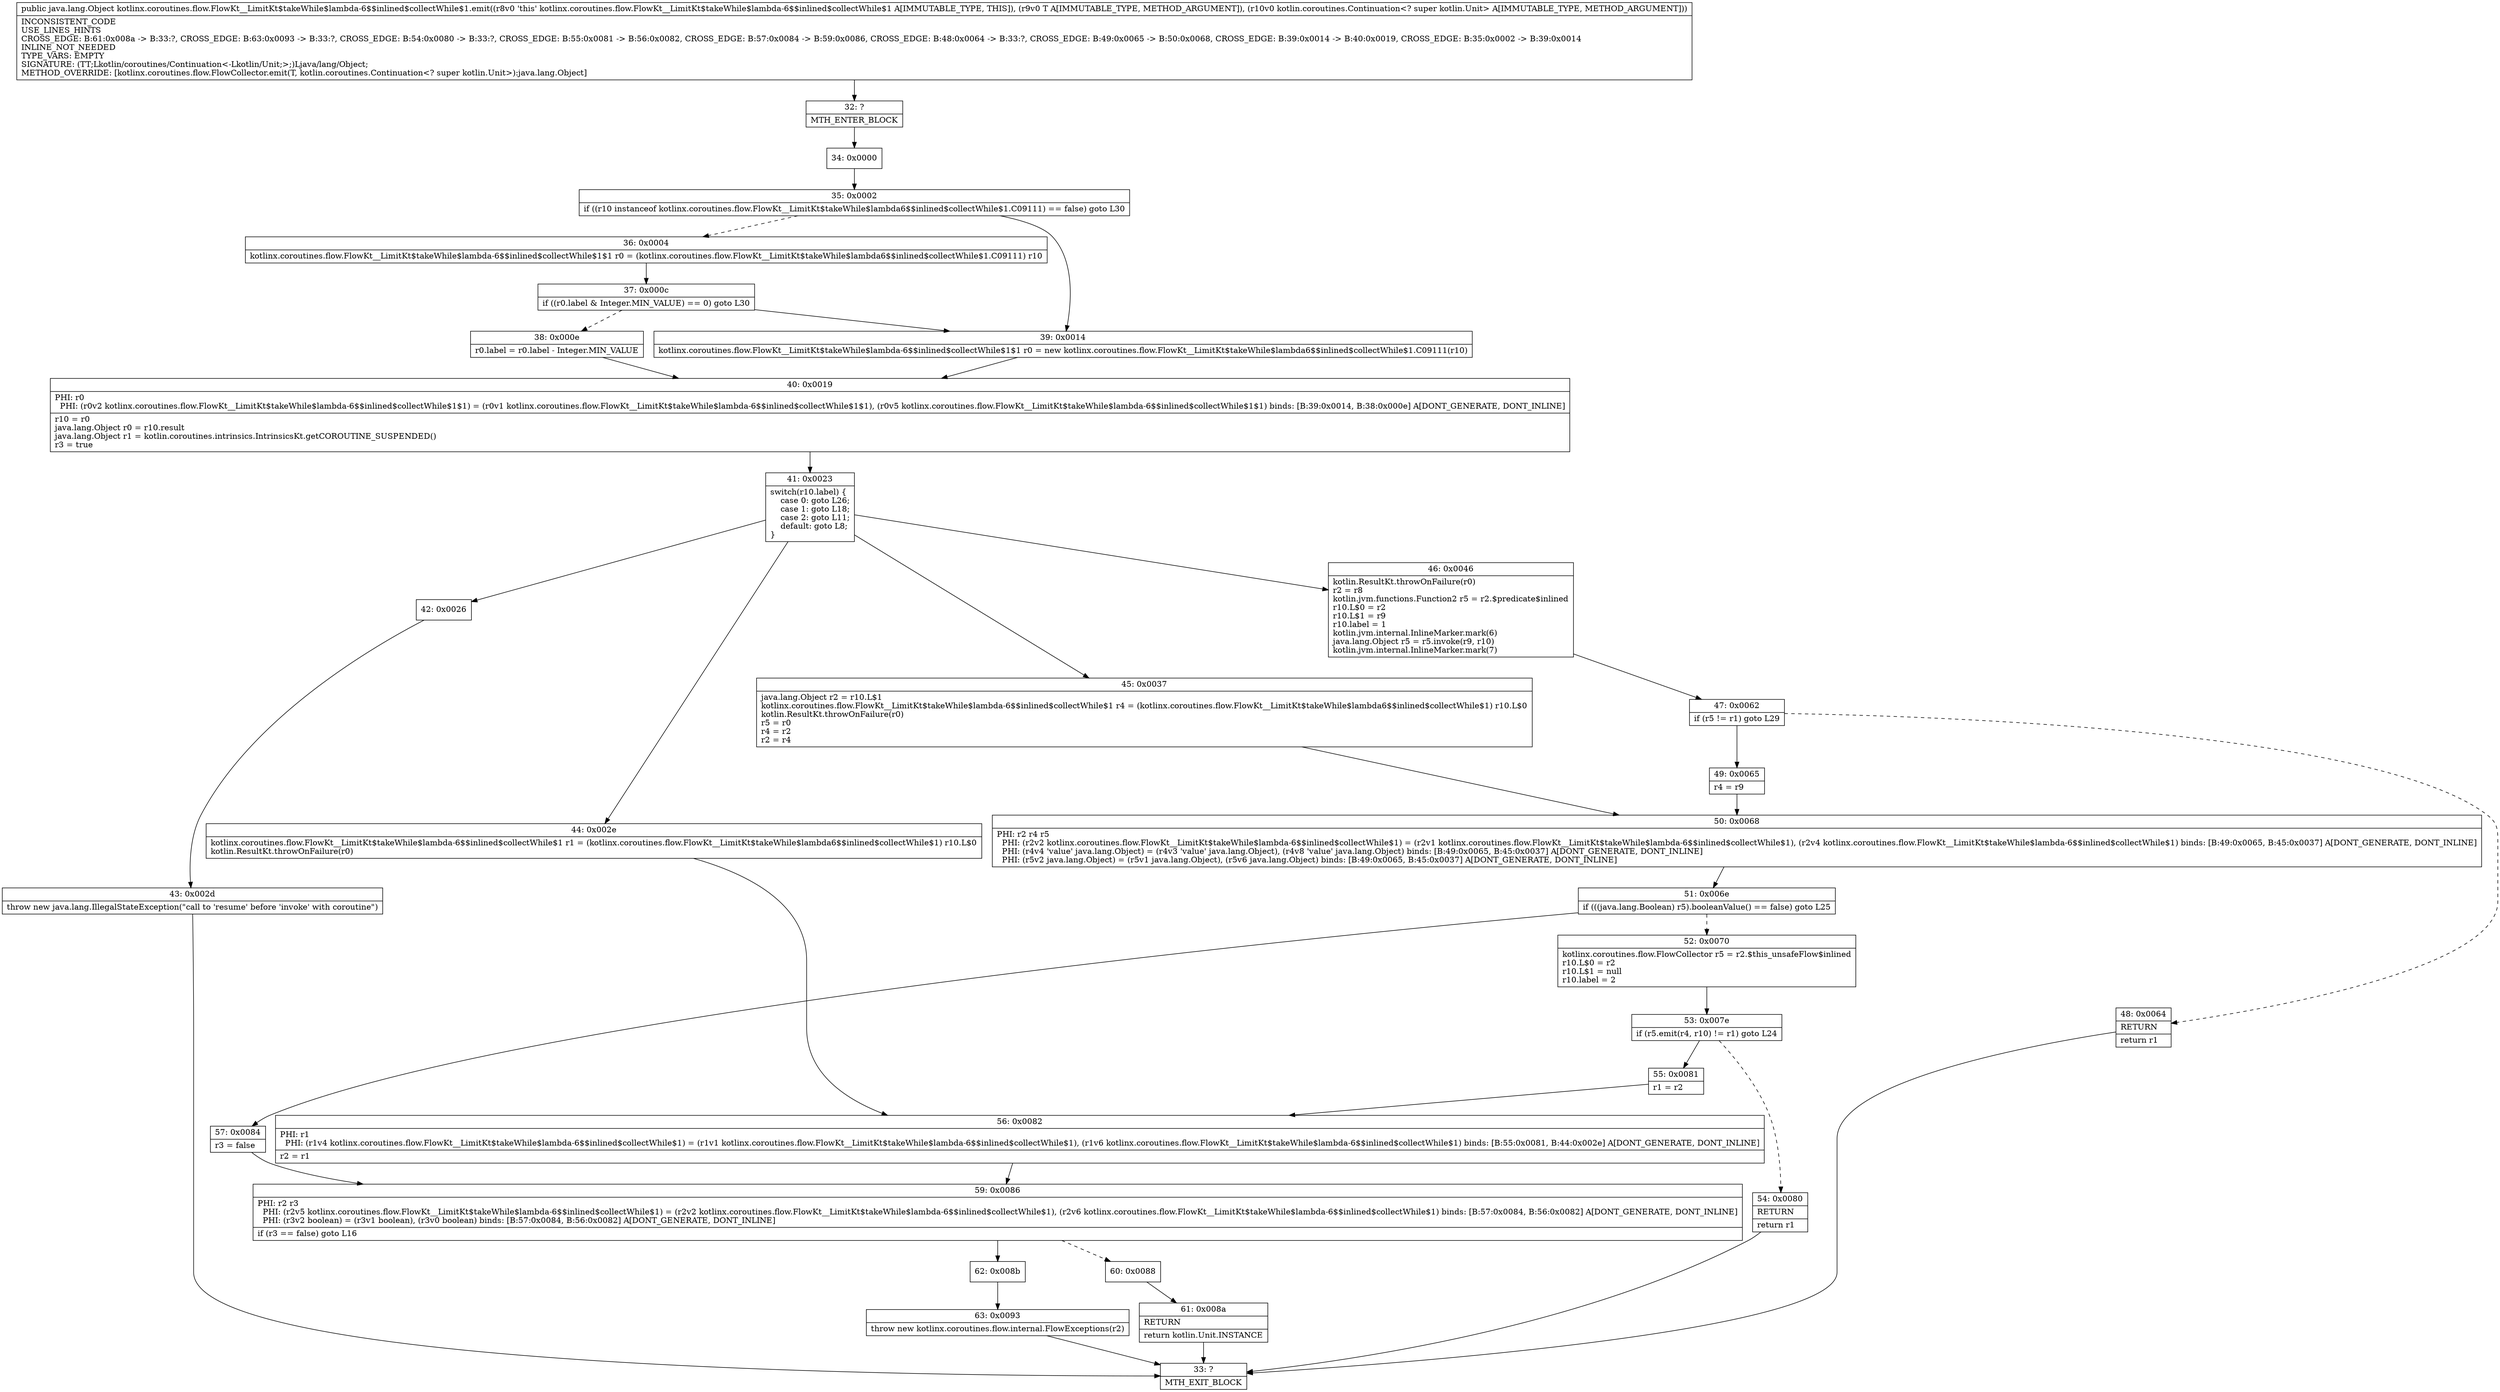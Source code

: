 digraph "CFG forkotlinx.coroutines.flow.FlowKt__LimitKt$takeWhile$lambda\-6$$inlined$collectWhile$1.emit(Ljava\/lang\/Object;Lkotlin\/coroutines\/Continuation;)Ljava\/lang\/Object;" {
Node_32 [shape=record,label="{32\:\ ?|MTH_ENTER_BLOCK\l}"];
Node_34 [shape=record,label="{34\:\ 0x0000}"];
Node_35 [shape=record,label="{35\:\ 0x0002|if ((r10 instanceof kotlinx.coroutines.flow.FlowKt__LimitKt$takeWhile$lambda6$$inlined$collectWhile$1.C09111) == false) goto L30\l}"];
Node_36 [shape=record,label="{36\:\ 0x0004|kotlinx.coroutines.flow.FlowKt__LimitKt$takeWhile$lambda\-6$$inlined$collectWhile$1$1 r0 = (kotlinx.coroutines.flow.FlowKt__LimitKt$takeWhile$lambda6$$inlined$collectWhile$1.C09111) r10\l}"];
Node_37 [shape=record,label="{37\:\ 0x000c|if ((r0.label & Integer.MIN_VALUE) == 0) goto L30\l}"];
Node_38 [shape=record,label="{38\:\ 0x000e|r0.label = r0.label \- Integer.MIN_VALUE\l}"];
Node_40 [shape=record,label="{40\:\ 0x0019|PHI: r0 \l  PHI: (r0v2 kotlinx.coroutines.flow.FlowKt__LimitKt$takeWhile$lambda\-6$$inlined$collectWhile$1$1) = (r0v1 kotlinx.coroutines.flow.FlowKt__LimitKt$takeWhile$lambda\-6$$inlined$collectWhile$1$1), (r0v5 kotlinx.coroutines.flow.FlowKt__LimitKt$takeWhile$lambda\-6$$inlined$collectWhile$1$1) binds: [B:39:0x0014, B:38:0x000e] A[DONT_GENERATE, DONT_INLINE]\l|r10 = r0\ljava.lang.Object r0 = r10.result\ljava.lang.Object r1 = kotlin.coroutines.intrinsics.IntrinsicsKt.getCOROUTINE_SUSPENDED()\lr3 = true\l}"];
Node_41 [shape=record,label="{41\:\ 0x0023|switch(r10.label) \{\l    case 0: goto L26;\l    case 1: goto L18;\l    case 2: goto L11;\l    default: goto L8;\l\}\l}"];
Node_42 [shape=record,label="{42\:\ 0x0026}"];
Node_43 [shape=record,label="{43\:\ 0x002d|throw new java.lang.IllegalStateException(\"call to 'resume' before 'invoke' with coroutine\")\l}"];
Node_33 [shape=record,label="{33\:\ ?|MTH_EXIT_BLOCK\l}"];
Node_44 [shape=record,label="{44\:\ 0x002e|kotlinx.coroutines.flow.FlowKt__LimitKt$takeWhile$lambda\-6$$inlined$collectWhile$1 r1 = (kotlinx.coroutines.flow.FlowKt__LimitKt$takeWhile$lambda6$$inlined$collectWhile$1) r10.L$0\lkotlin.ResultKt.throwOnFailure(r0)\l}"];
Node_56 [shape=record,label="{56\:\ 0x0082|PHI: r1 \l  PHI: (r1v4 kotlinx.coroutines.flow.FlowKt__LimitKt$takeWhile$lambda\-6$$inlined$collectWhile$1) = (r1v1 kotlinx.coroutines.flow.FlowKt__LimitKt$takeWhile$lambda\-6$$inlined$collectWhile$1), (r1v6 kotlinx.coroutines.flow.FlowKt__LimitKt$takeWhile$lambda\-6$$inlined$collectWhile$1) binds: [B:55:0x0081, B:44:0x002e] A[DONT_GENERATE, DONT_INLINE]\l|r2 = r1\l}"];
Node_59 [shape=record,label="{59\:\ 0x0086|PHI: r2 r3 \l  PHI: (r2v5 kotlinx.coroutines.flow.FlowKt__LimitKt$takeWhile$lambda\-6$$inlined$collectWhile$1) = (r2v2 kotlinx.coroutines.flow.FlowKt__LimitKt$takeWhile$lambda\-6$$inlined$collectWhile$1), (r2v6 kotlinx.coroutines.flow.FlowKt__LimitKt$takeWhile$lambda\-6$$inlined$collectWhile$1) binds: [B:57:0x0084, B:56:0x0082] A[DONT_GENERATE, DONT_INLINE]\l  PHI: (r3v2 boolean) = (r3v1 boolean), (r3v0 boolean) binds: [B:57:0x0084, B:56:0x0082] A[DONT_GENERATE, DONT_INLINE]\l|if (r3 == false) goto L16\l}"];
Node_60 [shape=record,label="{60\:\ 0x0088}"];
Node_61 [shape=record,label="{61\:\ 0x008a|RETURN\l|return kotlin.Unit.INSTANCE\l}"];
Node_62 [shape=record,label="{62\:\ 0x008b}"];
Node_63 [shape=record,label="{63\:\ 0x0093|throw new kotlinx.coroutines.flow.internal.FlowExceptions(r2)\l}"];
Node_45 [shape=record,label="{45\:\ 0x0037|java.lang.Object r2 = r10.L$1\lkotlinx.coroutines.flow.FlowKt__LimitKt$takeWhile$lambda\-6$$inlined$collectWhile$1 r4 = (kotlinx.coroutines.flow.FlowKt__LimitKt$takeWhile$lambda6$$inlined$collectWhile$1) r10.L$0\lkotlin.ResultKt.throwOnFailure(r0)\lr5 = r0\lr4 = r2\lr2 = r4\l}"];
Node_50 [shape=record,label="{50\:\ 0x0068|PHI: r2 r4 r5 \l  PHI: (r2v2 kotlinx.coroutines.flow.FlowKt__LimitKt$takeWhile$lambda\-6$$inlined$collectWhile$1) = (r2v1 kotlinx.coroutines.flow.FlowKt__LimitKt$takeWhile$lambda\-6$$inlined$collectWhile$1), (r2v4 kotlinx.coroutines.flow.FlowKt__LimitKt$takeWhile$lambda\-6$$inlined$collectWhile$1) binds: [B:49:0x0065, B:45:0x0037] A[DONT_GENERATE, DONT_INLINE]\l  PHI: (r4v4 'value' java.lang.Object) = (r4v3 'value' java.lang.Object), (r4v8 'value' java.lang.Object) binds: [B:49:0x0065, B:45:0x0037] A[DONT_GENERATE, DONT_INLINE]\l  PHI: (r5v2 java.lang.Object) = (r5v1 java.lang.Object), (r5v6 java.lang.Object) binds: [B:49:0x0065, B:45:0x0037] A[DONT_GENERATE, DONT_INLINE]\l}"];
Node_51 [shape=record,label="{51\:\ 0x006e|if (((java.lang.Boolean) r5).booleanValue() == false) goto L25\l}"];
Node_52 [shape=record,label="{52\:\ 0x0070|kotlinx.coroutines.flow.FlowCollector r5 = r2.$this_unsafeFlow$inlined\lr10.L$0 = r2\lr10.L$1 = null\lr10.label = 2\l}"];
Node_53 [shape=record,label="{53\:\ 0x007e|if (r5.emit(r4, r10) != r1) goto L24\l}"];
Node_54 [shape=record,label="{54\:\ 0x0080|RETURN\l|return r1\l}"];
Node_55 [shape=record,label="{55\:\ 0x0081|r1 = r2\l}"];
Node_57 [shape=record,label="{57\:\ 0x0084|r3 = false\l}"];
Node_46 [shape=record,label="{46\:\ 0x0046|kotlin.ResultKt.throwOnFailure(r0)\lr2 = r8\lkotlin.jvm.functions.Function2 r5 = r2.$predicate$inlined\lr10.L$0 = r2\lr10.L$1 = r9\lr10.label = 1\lkotlin.jvm.internal.InlineMarker.mark(6)\ljava.lang.Object r5 = r5.invoke(r9, r10)\lkotlin.jvm.internal.InlineMarker.mark(7)\l}"];
Node_47 [shape=record,label="{47\:\ 0x0062|if (r5 != r1) goto L29\l}"];
Node_48 [shape=record,label="{48\:\ 0x0064|RETURN\l|return r1\l}"];
Node_49 [shape=record,label="{49\:\ 0x0065|r4 = r9\l}"];
Node_39 [shape=record,label="{39\:\ 0x0014|kotlinx.coroutines.flow.FlowKt__LimitKt$takeWhile$lambda\-6$$inlined$collectWhile$1$1 r0 = new kotlinx.coroutines.flow.FlowKt__LimitKt$takeWhile$lambda6$$inlined$collectWhile$1.C09111(r10)\l}"];
MethodNode[shape=record,label="{public java.lang.Object kotlinx.coroutines.flow.FlowKt__LimitKt$takeWhile$lambda\-6$$inlined$collectWhile$1.emit((r8v0 'this' kotlinx.coroutines.flow.FlowKt__LimitKt$takeWhile$lambda\-6$$inlined$collectWhile$1 A[IMMUTABLE_TYPE, THIS]), (r9v0 T A[IMMUTABLE_TYPE, METHOD_ARGUMENT]), (r10v0 kotlin.coroutines.Continuation\<? super kotlin.Unit\> A[IMMUTABLE_TYPE, METHOD_ARGUMENT]))  | INCONSISTENT_CODE\lUSE_LINES_HINTS\lCROSS_EDGE: B:61:0x008a \-\> B:33:?, CROSS_EDGE: B:63:0x0093 \-\> B:33:?, CROSS_EDGE: B:54:0x0080 \-\> B:33:?, CROSS_EDGE: B:55:0x0081 \-\> B:56:0x0082, CROSS_EDGE: B:57:0x0084 \-\> B:59:0x0086, CROSS_EDGE: B:48:0x0064 \-\> B:33:?, CROSS_EDGE: B:49:0x0065 \-\> B:50:0x0068, CROSS_EDGE: B:39:0x0014 \-\> B:40:0x0019, CROSS_EDGE: B:35:0x0002 \-\> B:39:0x0014\lINLINE_NOT_NEEDED\lTYPE_VARS: EMPTY\lSIGNATURE: (TT;Lkotlin\/coroutines\/Continuation\<\-Lkotlin\/Unit;\>;)Ljava\/lang\/Object;\lMETHOD_OVERRIDE: [kotlinx.coroutines.flow.FlowCollector.emit(T, kotlin.coroutines.Continuation\<? super kotlin.Unit\>):java.lang.Object]\l}"];
MethodNode -> Node_32;Node_32 -> Node_34;
Node_34 -> Node_35;
Node_35 -> Node_36[style=dashed];
Node_35 -> Node_39;
Node_36 -> Node_37;
Node_37 -> Node_38[style=dashed];
Node_37 -> Node_39;
Node_38 -> Node_40;
Node_40 -> Node_41;
Node_41 -> Node_42;
Node_41 -> Node_44;
Node_41 -> Node_45;
Node_41 -> Node_46;
Node_42 -> Node_43;
Node_43 -> Node_33;
Node_44 -> Node_56;
Node_56 -> Node_59;
Node_59 -> Node_60[style=dashed];
Node_59 -> Node_62;
Node_60 -> Node_61;
Node_61 -> Node_33;
Node_62 -> Node_63;
Node_63 -> Node_33;
Node_45 -> Node_50;
Node_50 -> Node_51;
Node_51 -> Node_52[style=dashed];
Node_51 -> Node_57;
Node_52 -> Node_53;
Node_53 -> Node_54[style=dashed];
Node_53 -> Node_55;
Node_54 -> Node_33;
Node_55 -> Node_56;
Node_57 -> Node_59;
Node_46 -> Node_47;
Node_47 -> Node_48[style=dashed];
Node_47 -> Node_49;
Node_48 -> Node_33;
Node_49 -> Node_50;
Node_39 -> Node_40;
}

